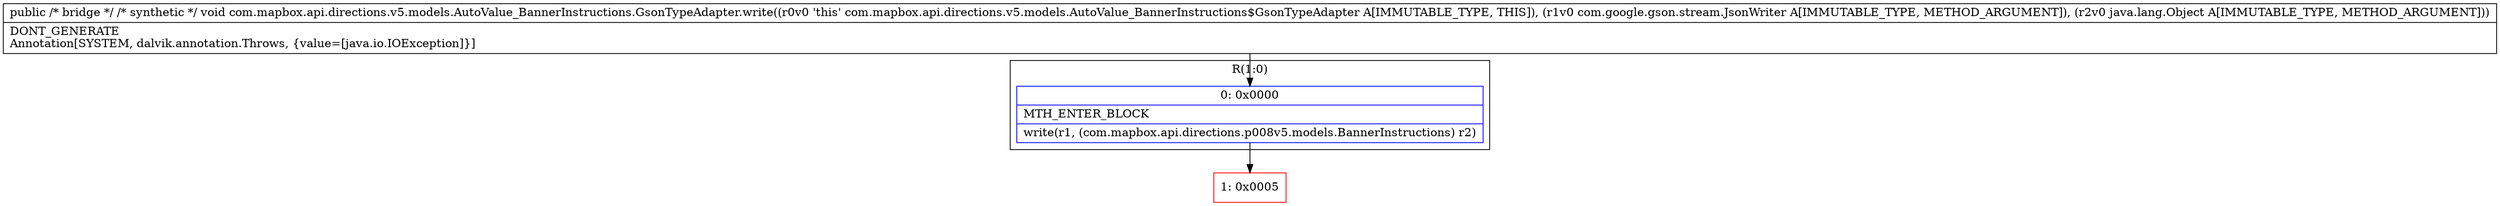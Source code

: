 digraph "CFG forcom.mapbox.api.directions.v5.models.AutoValue_BannerInstructions.GsonTypeAdapter.write(Lcom\/google\/gson\/stream\/JsonWriter;Ljava\/lang\/Object;)V" {
subgraph cluster_Region_909763620 {
label = "R(1:0)";
node [shape=record,color=blue];
Node_0 [shape=record,label="{0\:\ 0x0000|MTH_ENTER_BLOCK\l|write(r1, (com.mapbox.api.directions.p008v5.models.BannerInstructions) r2)\l}"];
}
Node_1 [shape=record,color=red,label="{1\:\ 0x0005}"];
MethodNode[shape=record,label="{public \/* bridge *\/ \/* synthetic *\/ void com.mapbox.api.directions.v5.models.AutoValue_BannerInstructions.GsonTypeAdapter.write((r0v0 'this' com.mapbox.api.directions.v5.models.AutoValue_BannerInstructions$GsonTypeAdapter A[IMMUTABLE_TYPE, THIS]), (r1v0 com.google.gson.stream.JsonWriter A[IMMUTABLE_TYPE, METHOD_ARGUMENT]), (r2v0 java.lang.Object A[IMMUTABLE_TYPE, METHOD_ARGUMENT]))  | DONT_GENERATE\lAnnotation[SYSTEM, dalvik.annotation.Throws, \{value=[java.io.IOException]\}]\l}"];
MethodNode -> Node_0;
Node_0 -> Node_1;
}

